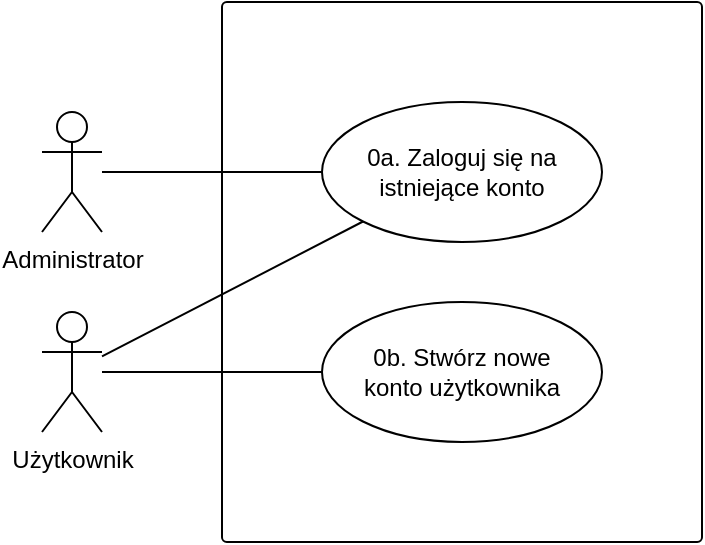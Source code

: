 <mxfile version="20.7.4" type="device"><diagram id="MqUbWJepi4JlsoaI1LQ6" name="Strona-1"><mxGraphModel dx="989" dy="589" grid="1" gridSize="10" guides="1" tooltips="1" connect="1" arrows="1" fold="1" page="1" pageScale="1" pageWidth="827" pageHeight="1169" math="0" shadow="0"><root><mxCell id="0"/><mxCell id="1" parent="0"/><mxCell id="80bDRm9kH-g45AXy_R-p-2" value="" style="rounded=1;whiteSpace=wrap;html=1;arcSize=1;shadow=0;strokeColor=default;gradientColor=none;" parent="1" vertex="1"><mxGeometry x="250" y="260" width="240" height="270" as="geometry"/></mxCell><mxCell id="8e3v9aqNxEUCa0E9LKES-1" style="rounded=0;orthogonalLoop=1;jettySize=auto;html=1;entryX=0;entryY=0.5;entryDx=0;entryDy=0;endArrow=none;endFill=0;" parent="1" source="80bDRm9kH-g45AXy_R-p-6" target="80bDRm9kH-g45AXy_R-p-9" edge="1"><mxGeometry relative="1" as="geometry"/></mxCell><mxCell id="8e3v9aqNxEUCa0E9LKES-2" style="rounded=0;orthogonalLoop=1;jettySize=auto;html=1;entryX=0;entryY=1;entryDx=0;entryDy=0;endArrow=none;endFill=0;" parent="1" source="80bDRm9kH-g45AXy_R-p-6" target="80bDRm9kH-g45AXy_R-p-14" edge="1"><mxGeometry relative="1" as="geometry"/></mxCell><mxCell id="80bDRm9kH-g45AXy_R-p-6" value="Użytkownik" style="shape=umlActor;verticalLabelPosition=bottom;verticalAlign=top;html=1;" parent="1" vertex="1"><mxGeometry x="160" y="415" width="30" height="60" as="geometry"/></mxCell><mxCell id="80bDRm9kH-g45AXy_R-p-9" value="0b. Stwórz nowe &lt;br&gt;konto użytkownika" style="ellipse;whiteSpace=wrap;html=1;" parent="1" vertex="1"><mxGeometry x="300" y="410" width="140" height="70" as="geometry"/></mxCell><mxCell id="80bDRm9kH-g45AXy_R-p-14" value="0a. Zaloguj się na &lt;br&gt;istniejące konto" style="ellipse;whiteSpace=wrap;html=1;" parent="1" vertex="1"><mxGeometry x="300" y="310" width="140" height="70" as="geometry"/></mxCell><mxCell id="80bDRm9kH-g45AXy_R-p-19" style="rounded=0;orthogonalLoop=1;jettySize=auto;html=1;entryX=0;entryY=0.5;entryDx=0;entryDy=0;endArrow=none;endFill=0;" parent="1" source="80bDRm9kH-g45AXy_R-p-17" target="80bDRm9kH-g45AXy_R-p-14" edge="1"><mxGeometry relative="1" as="geometry"><mxPoint x="290.503" y="459.749" as="targetPoint"/></mxGeometry></mxCell><mxCell id="80bDRm9kH-g45AXy_R-p-17" value="Administrator" style="shape=umlActor;verticalLabelPosition=bottom;verticalAlign=top;html=1;" parent="1" vertex="1"><mxGeometry x="160" y="315" width="30" height="60" as="geometry"/></mxCell></root></mxGraphModel></diagram></mxfile>